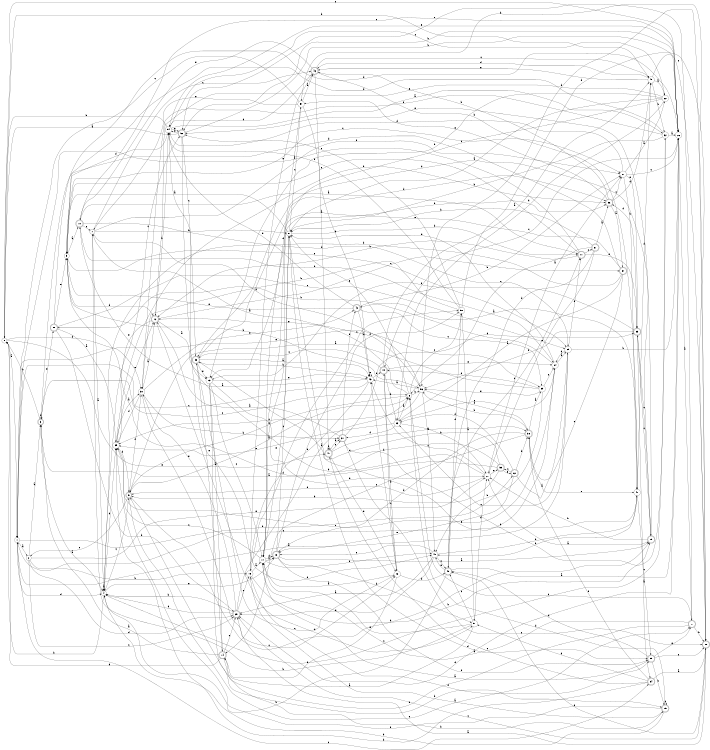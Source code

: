 digraph n50_3 {
__start0 [label="" shape="none"];

rankdir=LR;
size="8,5";

s0 [style="filled", color="black", fillcolor="white" shape="circle", label="0"];
s1 [style="filled", color="black", fillcolor="white" shape="circle", label="1"];
s2 [style="filled", color="black", fillcolor="white" shape="circle", label="2"];
s3 [style="rounded,filled", color="black", fillcolor="white" shape="doublecircle", label="3"];
s4 [style="filled", color="black", fillcolor="white" shape="circle", label="4"];
s5 [style="rounded,filled", color="black", fillcolor="white" shape="doublecircle", label="5"];
s6 [style="filled", color="black", fillcolor="white" shape="circle", label="6"];
s7 [style="filled", color="black", fillcolor="white" shape="circle", label="7"];
s8 [style="filled", color="black", fillcolor="white" shape="circle", label="8"];
s9 [style="filled", color="black", fillcolor="white" shape="circle", label="9"];
s10 [style="rounded,filled", color="black", fillcolor="white" shape="doublecircle", label="10"];
s11 [style="rounded,filled", color="black", fillcolor="white" shape="doublecircle", label="11"];
s12 [style="rounded,filled", color="black", fillcolor="white" shape="doublecircle", label="12"];
s13 [style="filled", color="black", fillcolor="white" shape="circle", label="13"];
s14 [style="rounded,filled", color="black", fillcolor="white" shape="doublecircle", label="14"];
s15 [style="rounded,filled", color="black", fillcolor="white" shape="doublecircle", label="15"];
s16 [style="filled", color="black", fillcolor="white" shape="circle", label="16"];
s17 [style="filled", color="black", fillcolor="white" shape="circle", label="17"];
s18 [style="rounded,filled", color="black", fillcolor="white" shape="doublecircle", label="18"];
s19 [style="rounded,filled", color="black", fillcolor="white" shape="doublecircle", label="19"];
s20 [style="filled", color="black", fillcolor="white" shape="circle", label="20"];
s21 [style="filled", color="black", fillcolor="white" shape="circle", label="21"];
s22 [style="filled", color="black", fillcolor="white" shape="circle", label="22"];
s23 [style="filled", color="black", fillcolor="white" shape="circle", label="23"];
s24 [style="filled", color="black", fillcolor="white" shape="circle", label="24"];
s25 [style="filled", color="black", fillcolor="white" shape="circle", label="25"];
s26 [style="filled", color="black", fillcolor="white" shape="circle", label="26"];
s27 [style="rounded,filled", color="black", fillcolor="white" shape="doublecircle", label="27"];
s28 [style="rounded,filled", color="black", fillcolor="white" shape="doublecircle", label="28"];
s29 [style="rounded,filled", color="black", fillcolor="white" shape="doublecircle", label="29"];
s30 [style="filled", color="black", fillcolor="white" shape="circle", label="30"];
s31 [style="rounded,filled", color="black", fillcolor="white" shape="doublecircle", label="31"];
s32 [style="filled", color="black", fillcolor="white" shape="circle", label="32"];
s33 [style="rounded,filled", color="black", fillcolor="white" shape="doublecircle", label="33"];
s34 [style="rounded,filled", color="black", fillcolor="white" shape="doublecircle", label="34"];
s35 [style="filled", color="black", fillcolor="white" shape="circle", label="35"];
s36 [style="rounded,filled", color="black", fillcolor="white" shape="doublecircle", label="36"];
s37 [style="rounded,filled", color="black", fillcolor="white" shape="doublecircle", label="37"];
s38 [style="rounded,filled", color="black", fillcolor="white" shape="doublecircle", label="38"];
s39 [style="filled", color="black", fillcolor="white" shape="circle", label="39"];
s40 [style="filled", color="black", fillcolor="white" shape="circle", label="40"];
s41 [style="filled", color="black", fillcolor="white" shape="circle", label="41"];
s42 [style="rounded,filled", color="black", fillcolor="white" shape="doublecircle", label="42"];
s43 [style="filled", color="black", fillcolor="white" shape="circle", label="43"];
s44 [style="rounded,filled", color="black", fillcolor="white" shape="doublecircle", label="44"];
s45 [style="filled", color="black", fillcolor="white" shape="circle", label="45"];
s46 [style="rounded,filled", color="black", fillcolor="white" shape="doublecircle", label="46"];
s47 [style="rounded,filled", color="black", fillcolor="white" shape="doublecircle", label="47"];
s48 [style="filled", color="black", fillcolor="white" shape="circle", label="48"];
s49 [style="rounded,filled", color="black", fillcolor="white" shape="doublecircle", label="49"];
s50 [style="filled", color="black", fillcolor="white" shape="circle", label="50"];
s51 [style="filled", color="black", fillcolor="white" shape="circle", label="51"];
s52 [style="rounded,filled", color="black", fillcolor="white" shape="doublecircle", label="52"];
s53 [style="rounded,filled", color="black", fillcolor="white" shape="doublecircle", label="53"];
s54 [style="filled", color="black", fillcolor="white" shape="circle", label="54"];
s55 [style="rounded,filled", color="black", fillcolor="white" shape="doublecircle", label="55"];
s56 [style="filled", color="black", fillcolor="white" shape="circle", label="56"];
s57 [style="filled", color="black", fillcolor="white" shape="circle", label="57"];
s58 [style="rounded,filled", color="black", fillcolor="white" shape="doublecircle", label="58"];
s59 [style="rounded,filled", color="black", fillcolor="white" shape="doublecircle", label="59"];
s60 [style="rounded,filled", color="black", fillcolor="white" shape="doublecircle", label="60"];
s61 [style="rounded,filled", color="black", fillcolor="white" shape="doublecircle", label="61"];
s0 -> s1 [label="a"];
s0 -> s45 [label="b"];
s0 -> s26 [label="c"];
s0 -> s30 [label="d"];
s0 -> s47 [label="e"];
s1 -> s2 [label="a"];
s1 -> s60 [label="b"];
s1 -> s34 [label="c"];
s1 -> s4 [label="d"];
s1 -> s39 [label="e"];
s2 -> s3 [label="a"];
s2 -> s16 [label="b"];
s2 -> s29 [label="c"];
s2 -> s29 [label="d"];
s2 -> s20 [label="e"];
s3 -> s4 [label="a"];
s3 -> s0 [label="b"];
s3 -> s6 [label="c"];
s3 -> s3 [label="d"];
s3 -> s58 [label="e"];
s4 -> s4 [label="a"];
s4 -> s0 [label="b"];
s4 -> s5 [label="c"];
s4 -> s35 [label="d"];
s4 -> s18 [label="e"];
s5 -> s6 [label="a"];
s5 -> s19 [label="b"];
s5 -> s2 [label="c"];
s5 -> s30 [label="d"];
s5 -> s27 [label="e"];
s6 -> s7 [label="a"];
s6 -> s56 [label="b"];
s6 -> s50 [label="c"];
s6 -> s5 [label="d"];
s6 -> s8 [label="e"];
s7 -> s4 [label="a"];
s7 -> s8 [label="b"];
s7 -> s46 [label="c"];
s7 -> s56 [label="d"];
s7 -> s21 [label="e"];
s8 -> s9 [label="a"];
s8 -> s11 [label="b"];
s8 -> s57 [label="c"];
s8 -> s55 [label="d"];
s8 -> s17 [label="e"];
s9 -> s10 [label="a"];
s9 -> s56 [label="b"];
s9 -> s21 [label="c"];
s9 -> s12 [label="d"];
s9 -> s25 [label="e"];
s10 -> s11 [label="a"];
s10 -> s24 [label="b"];
s10 -> s26 [label="c"];
s10 -> s25 [label="d"];
s10 -> s7 [label="e"];
s11 -> s1 [label="a"];
s11 -> s12 [label="b"];
s11 -> s61 [label="c"];
s11 -> s33 [label="d"];
s11 -> s9 [label="e"];
s12 -> s13 [label="a"];
s12 -> s54 [label="b"];
s12 -> s37 [label="c"];
s12 -> s51 [label="d"];
s12 -> s4 [label="e"];
s13 -> s14 [label="a"];
s13 -> s15 [label="b"];
s13 -> s17 [label="c"];
s13 -> s20 [label="d"];
s13 -> s43 [label="e"];
s14 -> s3 [label="a"];
s14 -> s15 [label="b"];
s14 -> s29 [label="c"];
s14 -> s0 [label="d"];
s14 -> s53 [label="e"];
s15 -> s16 [label="a"];
s15 -> s4 [label="b"];
s15 -> s15 [label="c"];
s15 -> s6 [label="d"];
s15 -> s35 [label="e"];
s16 -> s17 [label="a"];
s16 -> s19 [label="b"];
s16 -> s50 [label="c"];
s16 -> s55 [label="d"];
s16 -> s46 [label="e"];
s17 -> s18 [label="a"];
s17 -> s36 [label="b"];
s17 -> s35 [label="c"];
s17 -> s18 [label="d"];
s17 -> s40 [label="e"];
s18 -> s19 [label="a"];
s18 -> s51 [label="b"];
s18 -> s8 [label="c"];
s18 -> s50 [label="d"];
s18 -> s55 [label="e"];
s19 -> s20 [label="a"];
s19 -> s20 [label="b"];
s19 -> s33 [label="c"];
s19 -> s53 [label="d"];
s19 -> s52 [label="e"];
s20 -> s21 [label="a"];
s20 -> s54 [label="b"];
s20 -> s43 [label="c"];
s20 -> s5 [label="d"];
s20 -> s59 [label="e"];
s21 -> s22 [label="a"];
s21 -> s41 [label="b"];
s21 -> s26 [label="c"];
s21 -> s54 [label="d"];
s21 -> s33 [label="e"];
s22 -> s8 [label="a"];
s22 -> s13 [label="b"];
s22 -> s17 [label="c"];
s22 -> s23 [label="d"];
s22 -> s12 [label="e"];
s23 -> s6 [label="a"];
s23 -> s20 [label="b"];
s23 -> s24 [label="c"];
s23 -> s31 [label="d"];
s23 -> s35 [label="e"];
s24 -> s25 [label="a"];
s24 -> s58 [label="b"];
s24 -> s1 [label="c"];
s24 -> s8 [label="d"];
s24 -> s35 [label="e"];
s25 -> s1 [label="a"];
s25 -> s26 [label="b"];
s25 -> s23 [label="c"];
s25 -> s24 [label="d"];
s25 -> s11 [label="e"];
s26 -> s27 [label="a"];
s26 -> s52 [label="b"];
s26 -> s44 [label="c"];
s26 -> s29 [label="d"];
s26 -> s54 [label="e"];
s27 -> s17 [label="a"];
s27 -> s28 [label="b"];
s27 -> s6 [label="c"];
s27 -> s5 [label="d"];
s27 -> s52 [label="e"];
s28 -> s29 [label="a"];
s28 -> s57 [label="b"];
s28 -> s29 [label="c"];
s28 -> s56 [label="d"];
s28 -> s49 [label="e"];
s29 -> s6 [label="a"];
s29 -> s4 [label="b"];
s29 -> s16 [label="c"];
s29 -> s4 [label="d"];
s29 -> s30 [label="e"];
s30 -> s12 [label="a"];
s30 -> s31 [label="b"];
s30 -> s48 [label="c"];
s30 -> s35 [label="d"];
s30 -> s42 [label="e"];
s31 -> s12 [label="a"];
s31 -> s32 [label="b"];
s31 -> s28 [label="c"];
s31 -> s33 [label="d"];
s31 -> s42 [label="e"];
s32 -> s26 [label="a"];
s32 -> s8 [label="b"];
s32 -> s4 [label="c"];
s32 -> s9 [label="d"];
s32 -> s30 [label="e"];
s33 -> s34 [label="a"];
s33 -> s56 [label="b"];
s33 -> s19 [label="c"];
s33 -> s36 [label="d"];
s33 -> s13 [label="e"];
s34 -> s28 [label="a"];
s34 -> s35 [label="b"];
s34 -> s47 [label="c"];
s34 -> s51 [label="d"];
s34 -> s38 [label="e"];
s35 -> s30 [label="a"];
s35 -> s36 [label="b"];
s35 -> s52 [label="c"];
s35 -> s5 [label="d"];
s35 -> s12 [label="e"];
s36 -> s37 [label="a"];
s36 -> s46 [label="b"];
s36 -> s21 [label="c"];
s36 -> s45 [label="d"];
s36 -> s57 [label="e"];
s37 -> s23 [label="a"];
s37 -> s4 [label="b"];
s37 -> s38 [label="c"];
s37 -> s3 [label="d"];
s37 -> s13 [label="e"];
s38 -> s39 [label="a"];
s38 -> s56 [label="b"];
s38 -> s14 [label="c"];
s38 -> s18 [label="d"];
s38 -> s41 [label="e"];
s39 -> s5 [label="a"];
s39 -> s40 [label="b"];
s39 -> s24 [label="c"];
s39 -> s44 [label="d"];
s39 -> s56 [label="e"];
s40 -> s29 [label="a"];
s40 -> s41 [label="b"];
s40 -> s49 [label="c"];
s40 -> s29 [label="d"];
s40 -> s18 [label="e"];
s41 -> s42 [label="a"];
s41 -> s40 [label="b"];
s41 -> s55 [label="c"];
s41 -> s45 [label="d"];
s41 -> s8 [label="e"];
s42 -> s43 [label="a"];
s42 -> s21 [label="b"];
s42 -> s39 [label="c"];
s42 -> s54 [label="d"];
s42 -> s9 [label="e"];
s43 -> s10 [label="a"];
s43 -> s44 [label="b"];
s43 -> s1 [label="c"];
s43 -> s16 [label="d"];
s43 -> s43 [label="e"];
s44 -> s45 [label="a"];
s44 -> s23 [label="b"];
s44 -> s53 [label="c"];
s44 -> s48 [label="d"];
s44 -> s24 [label="e"];
s45 -> s22 [label="a"];
s45 -> s32 [label="b"];
s45 -> s28 [label="c"];
s45 -> s46 [label="d"];
s45 -> s46 [label="e"];
s46 -> s47 [label="a"];
s46 -> s41 [label="b"];
s46 -> s45 [label="c"];
s46 -> s54 [label="d"];
s46 -> s10 [label="e"];
s47 -> s31 [label="a"];
s47 -> s47 [label="b"];
s47 -> s38 [label="c"];
s47 -> s48 [label="d"];
s47 -> s31 [label="e"];
s48 -> s17 [label="a"];
s48 -> s49 [label="b"];
s48 -> s44 [label="c"];
s48 -> s43 [label="d"];
s48 -> s14 [label="e"];
s49 -> s26 [label="a"];
s49 -> s4 [label="b"];
s49 -> s11 [label="c"];
s49 -> s50 [label="d"];
s49 -> s40 [label="e"];
s50 -> s51 [label="a"];
s50 -> s30 [label="b"];
s50 -> s52 [label="c"];
s50 -> s28 [label="d"];
s50 -> s54 [label="e"];
s51 -> s14 [label="a"];
s51 -> s7 [label="b"];
s51 -> s49 [label="c"];
s51 -> s20 [label="d"];
s51 -> s17 [label="e"];
s52 -> s0 [label="a"];
s52 -> s26 [label="b"];
s52 -> s53 [label="c"];
s52 -> s40 [label="d"];
s52 -> s54 [label="e"];
s53 -> s43 [label="a"];
s53 -> s43 [label="b"];
s53 -> s48 [label="c"];
s53 -> s36 [label="d"];
s53 -> s13 [label="e"];
s54 -> s32 [label="a"];
s54 -> s0 [label="b"];
s54 -> s22 [label="c"];
s54 -> s9 [label="d"];
s54 -> s52 [label="e"];
s55 -> s17 [label="a"];
s55 -> s15 [label="b"];
s55 -> s28 [label="c"];
s55 -> s49 [label="d"];
s55 -> s27 [label="e"];
s56 -> s43 [label="a"];
s56 -> s40 [label="b"];
s56 -> s35 [label="c"];
s56 -> s38 [label="d"];
s56 -> s12 [label="e"];
s57 -> s46 [label="a"];
s57 -> s43 [label="b"];
s57 -> s1 [label="c"];
s57 -> s17 [label="d"];
s57 -> s7 [label="e"];
s58 -> s35 [label="a"];
s58 -> s29 [label="b"];
s58 -> s25 [label="c"];
s58 -> s26 [label="d"];
s58 -> s9 [label="e"];
s59 -> s3 [label="a"];
s59 -> s5 [label="b"];
s59 -> s53 [label="c"];
s59 -> s9 [label="d"];
s59 -> s60 [label="e"];
s60 -> s25 [label="a"];
s60 -> s38 [label="b"];
s60 -> s59 [label="c"];
s60 -> s23 [label="d"];
s60 -> s18 [label="e"];
s61 -> s36 [label="a"];
s61 -> s8 [label="b"];
s61 -> s6 [label="c"];
s61 -> s49 [label="d"];
s61 -> s20 [label="e"];

}